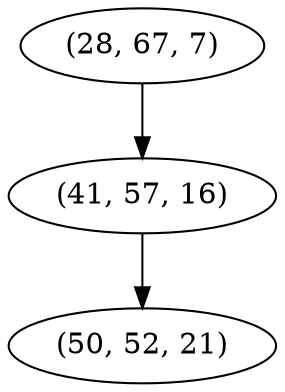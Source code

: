 digraph tree {
    "(28, 67, 7)";
    "(41, 57, 16)";
    "(50, 52, 21)";
    "(28, 67, 7)" -> "(41, 57, 16)";
    "(41, 57, 16)" -> "(50, 52, 21)";
}
